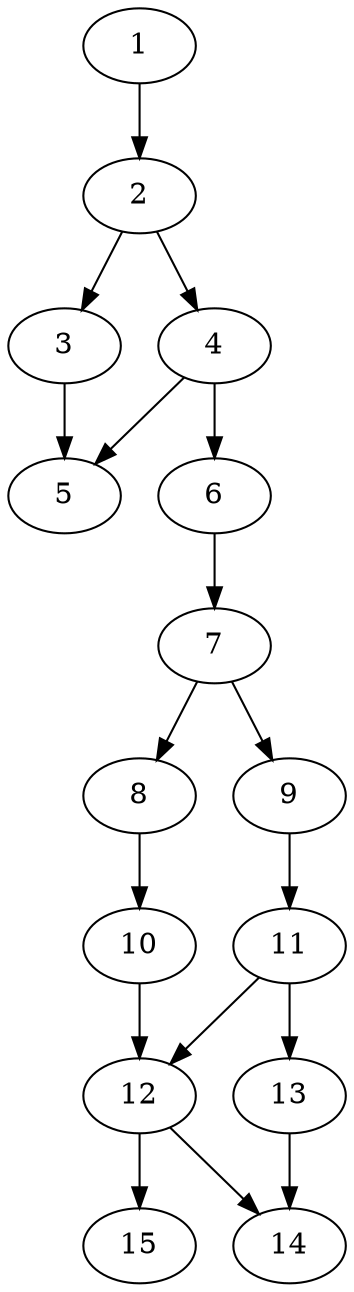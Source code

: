 // DAG automatically generated by daggen at Thu Oct  3 13:59:26 2019
// ./daggen --dot -n 15 --ccr 0.3 --fat 0.3 --regular 0.9 --density 0.6 --mindata 5242880 --maxdata 52428800 
digraph G {
  1 [size="130048000", alpha="0.16", expect_size="39014400"] 
  1 -> 2 [size ="39014400"]
  2 [size="71563947", alpha="0.16", expect_size="21469184"] 
  2 -> 3 [size ="21469184"]
  2 -> 4 [size ="21469184"]
  3 [size="167311360", alpha="0.09", expect_size="50193408"] 
  3 -> 5 [size ="50193408"]
  4 [size="64006827", alpha="0.13", expect_size="19202048"] 
  4 -> 5 [size ="19202048"]
  4 -> 6 [size ="19202048"]
  5 [size="107537067", alpha="0.03", expect_size="32261120"] 
  6 [size="114015573", alpha="0.07", expect_size="34204672"] 
  6 -> 7 [size ="34204672"]
  7 [size="69454507", alpha="0.15", expect_size="20836352"] 
  7 -> 8 [size ="20836352"]
  7 -> 9 [size ="20836352"]
  8 [size="169069227", alpha="0.17", expect_size="50720768"] 
  8 -> 10 [size ="50720768"]
  9 [size="156098560", alpha="0.19", expect_size="46829568"] 
  9 -> 11 [size ="46829568"]
  10 [size="77639680", alpha="0.14", expect_size="23291904"] 
  10 -> 12 [size ="23291904"]
  11 [size="29914453", alpha="0.06", expect_size="8974336"] 
  11 -> 12 [size ="8974336"]
  11 -> 13 [size ="8974336"]
  12 [size="156187307", alpha="0.00", expect_size="46856192"] 
  12 -> 14 [size ="46856192"]
  12 -> 15 [size ="46856192"]
  13 [size="125081600", alpha="0.19", expect_size="37524480"] 
  13 -> 14 [size ="37524480"]
  14 [size="38707200", alpha="0.02", expect_size="11612160"] 
  15 [size="143940267", alpha="0.04", expect_size="43182080"] 
}
